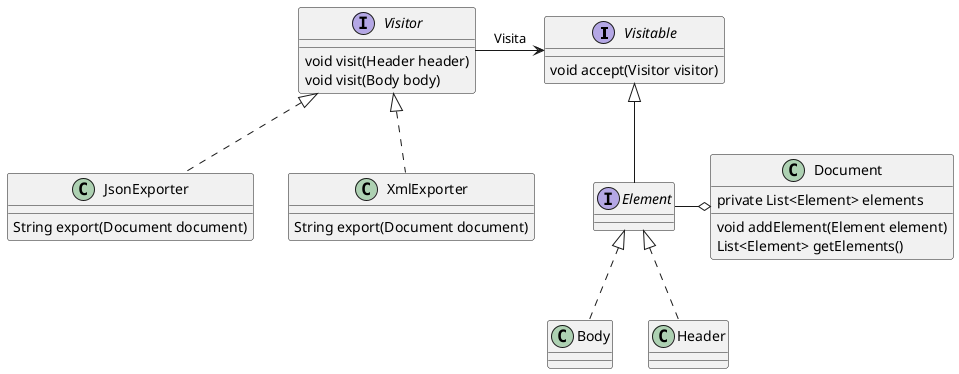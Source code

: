 @startuml

interface Visitable {
    void accept(Visitor visitor)
}

interface Visitor {
    void visit(Header header)
    void visit(Body body)
}

interface Element extends Visitable {
}

class Body implements Element
class Header implements Element

class JsonExporter implements Visitor {
    String export(Document document)
}

class XmlExporter implements Visitor {
    String export(Document document)
}

class Document {
    private List<Element> elements
    void addElement(Element element)
    List<Element> getElements()
}

Document o-l Element

Visitor -r-> Visitable : Visita

@enduml
